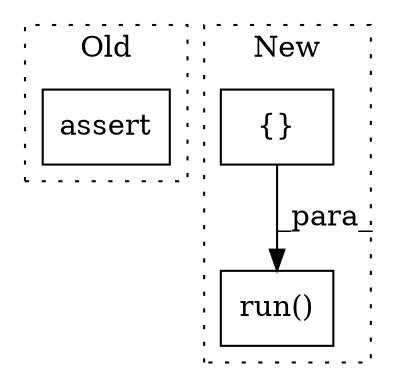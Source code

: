 digraph G {
subgraph cluster0 {
1 [label="assert" a="65" s="1030" l="7" shape="box"];
label = "Old";
style="dotted";
}
subgraph cluster1 {
2 [label="run()" a="75" s="1039,1250" l="28,43" shape="box"];
3 [label="{}" a="59" s="1067,1236" l="18,0" shape="box"];
label = "New";
style="dotted";
}
3 -> 2 [label="_para_"];
}